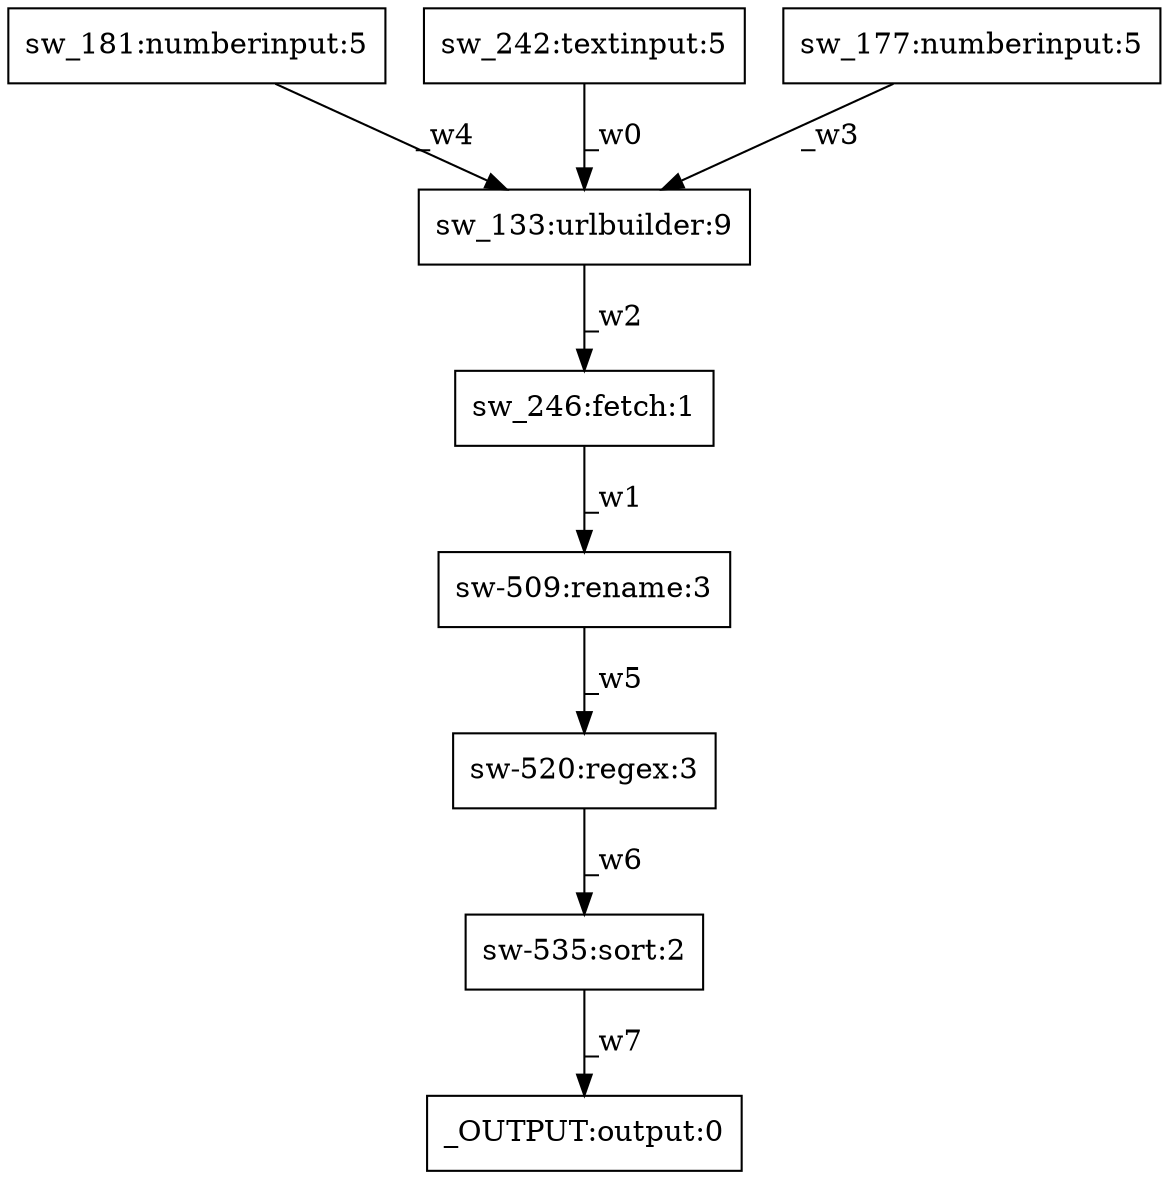 digraph test1 { node [shape=box] "sw_181" [label="sw_181:numberinput:5"];"_OUTPUT" [label="_OUTPUT:output:0"];"sw-535" [label="sw-535:sort:2"];"sw_242" [label="sw_242:textinput:5"];"sw-520" [label="sw-520:regex:3"];"sw_246" [label="sw_246:fetch:1"];"sw-509" [label="sw-509:rename:3"];"sw_177" [label="sw_177:numberinput:5"];"sw_133" [label="sw_133:urlbuilder:9"];"sw_242" -> "sw_133" [label="_w0"];"sw_246" -> "sw-509" [label="_w1"];"sw_133" -> "sw_246" [label="_w2"];"sw_177" -> "sw_133" [label="_w3"];"sw_181" -> "sw_133" [label="_w4"];"sw-509" -> "sw-520" [label="_w5"];"sw-520" -> "sw-535" [label="_w6"];"sw-535" -> "_OUTPUT" [label="_w7"];}